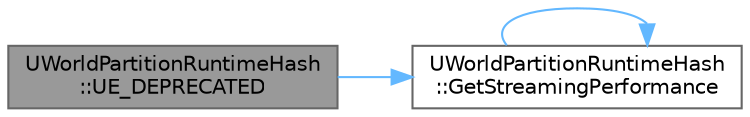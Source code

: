 digraph "UWorldPartitionRuntimeHash::UE_DEPRECATED"
{
 // INTERACTIVE_SVG=YES
 // LATEX_PDF_SIZE
  bgcolor="transparent";
  edge [fontname=Helvetica,fontsize=10,labelfontname=Helvetica,labelfontsize=10];
  node [fontname=Helvetica,fontsize=10,shape=box,height=0.2,width=0.4];
  rankdir="LR";
  Node1 [id="Node000001",label="UWorldPartitionRuntimeHash\l::UE_DEPRECATED",height=0.2,width=0.4,color="gray40", fillcolor="grey60", style="filled", fontcolor="black",tooltip=" "];
  Node1 -> Node2 [id="edge1_Node000001_Node000002",color="steelblue1",style="solid",tooltip=" "];
  Node2 [id="Node000002",label="UWorldPartitionRuntimeHash\l::GetStreamingPerformance",height=0.2,width=0.4,color="grey40", fillcolor="white", style="filled",URL="$dd/d78/classUWorldPartitionRuntimeHash.html#a073e716ae71babe072a0ef74aaedc8a1",tooltip=" "];
  Node2 -> Node2 [id="edge2_Node000002_Node000002",color="steelblue1",style="solid",tooltip=" "];
}
